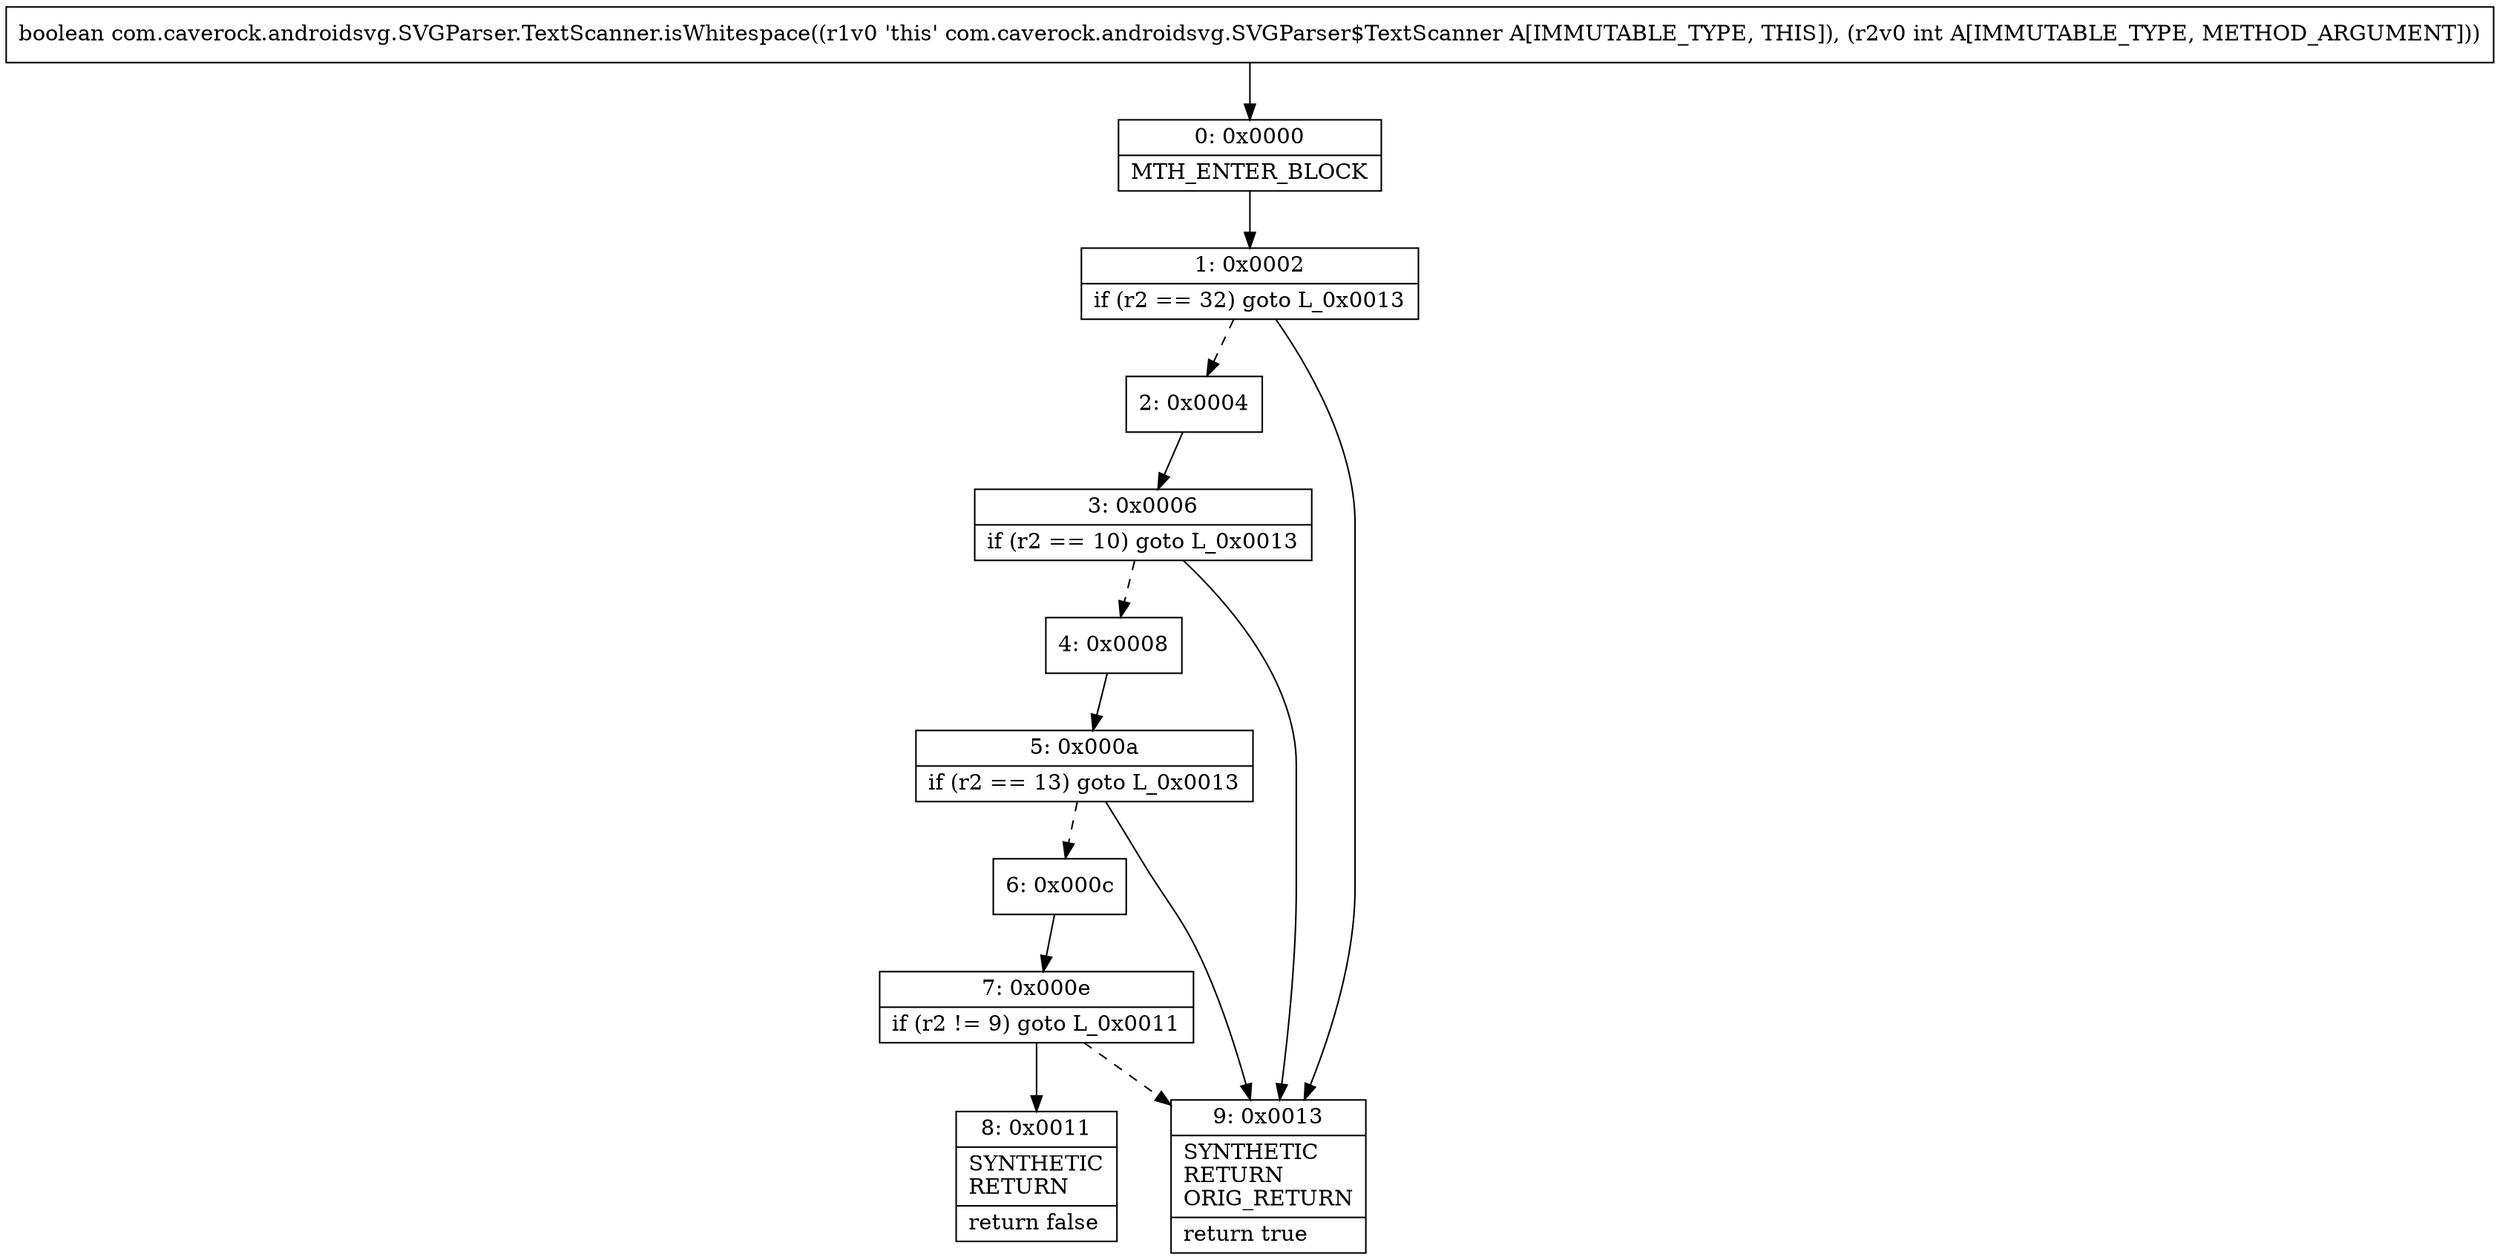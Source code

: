 digraph "CFG forcom.caverock.androidsvg.SVGParser.TextScanner.isWhitespace(I)Z" {
Node_0 [shape=record,label="{0\:\ 0x0000|MTH_ENTER_BLOCK\l}"];
Node_1 [shape=record,label="{1\:\ 0x0002|if (r2 == 32) goto L_0x0013\l}"];
Node_2 [shape=record,label="{2\:\ 0x0004}"];
Node_3 [shape=record,label="{3\:\ 0x0006|if (r2 == 10) goto L_0x0013\l}"];
Node_4 [shape=record,label="{4\:\ 0x0008}"];
Node_5 [shape=record,label="{5\:\ 0x000a|if (r2 == 13) goto L_0x0013\l}"];
Node_6 [shape=record,label="{6\:\ 0x000c}"];
Node_7 [shape=record,label="{7\:\ 0x000e|if (r2 != 9) goto L_0x0011\l}"];
Node_8 [shape=record,label="{8\:\ 0x0011|SYNTHETIC\lRETURN\l|return false\l}"];
Node_9 [shape=record,label="{9\:\ 0x0013|SYNTHETIC\lRETURN\lORIG_RETURN\l|return true\l}"];
MethodNode[shape=record,label="{boolean com.caverock.androidsvg.SVGParser.TextScanner.isWhitespace((r1v0 'this' com.caverock.androidsvg.SVGParser$TextScanner A[IMMUTABLE_TYPE, THIS]), (r2v0 int A[IMMUTABLE_TYPE, METHOD_ARGUMENT])) }"];
MethodNode -> Node_0;
Node_0 -> Node_1;
Node_1 -> Node_2[style=dashed];
Node_1 -> Node_9;
Node_2 -> Node_3;
Node_3 -> Node_4[style=dashed];
Node_3 -> Node_9;
Node_4 -> Node_5;
Node_5 -> Node_6[style=dashed];
Node_5 -> Node_9;
Node_6 -> Node_7;
Node_7 -> Node_8;
Node_7 -> Node_9[style=dashed];
}


